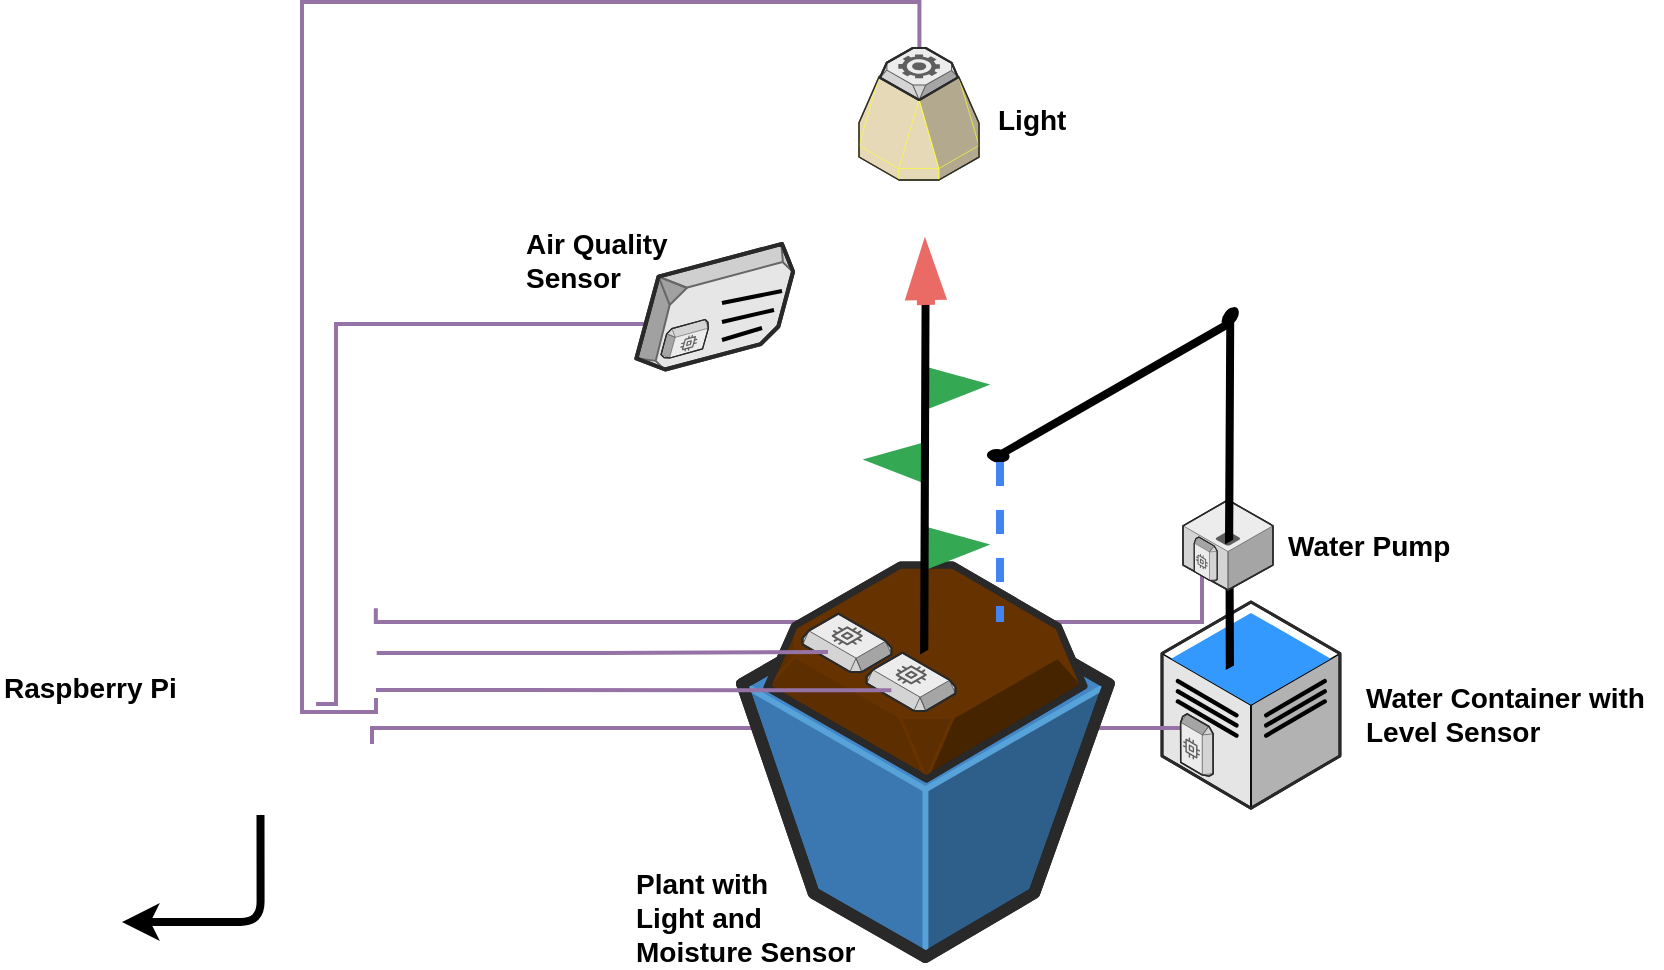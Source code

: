 <mxfile version="12.2.4" pages="1"><diagram id="wHQbugQHPcXUJH5u4Kjb" name="Page-1"><mxGraphModel dx="1669" dy="933" grid="1" gridSize="10" guides="1" tooltips="1" connect="1" arrows="1" fold="1" page="1" pageScale="1" pageWidth="827" pageHeight="1169" math="0" shadow="0"><root><mxCell id="0"/><mxCell id="1" parent="0"/><mxCell id="nZwNne1TsJTp2XRas-D2-83" value="" style="edgeStyle=orthogonalEdgeStyle;fontSize=12;html=1;endArrow=none;endFill=0;rounded=0;strokeWidth=2;endSize=4;startSize=4;dashed=0;strokeColor=#9673a6;fillColor=#e1d5e7;" edge="1" parent="1"><mxGeometry width="100" relative="1" as="geometry"><mxPoint x="310" y="481" as="sourcePoint"/><mxPoint x="107" y="671" as="targetPoint"/><Array as="points"><mxPoint x="117" y="481"/><mxPoint x="117" y="671"/></Array></mxGeometry></mxCell><mxCell id="nZwNne1TsJTp2XRas-D2-61" value="" style="edgeStyle=orthogonalEdgeStyle;fontSize=12;html=1;endArrow=none;endFill=0;rounded=0;strokeWidth=2;endSize=4;startSize=4;dashed=0;strokeColor=#9673a6;exitX=0.5;exitY=0;exitDx=0;exitDy=0;fillColor=#e1d5e7;entryX=0.5;entryY=0;entryDx=0;entryDy=0;" edge="1" parent="1" target="nZwNne1TsJTp2XRas-D2-49"><mxGeometry width="100" relative="1" as="geometry"><mxPoint x="408.714" y="352.738" as="sourcePoint"/><mxPoint x="130" y="610" as="targetPoint"/><Array as="points"><mxPoint x="408" y="320"/><mxPoint x="100" y="320"/><mxPoint x="100" y="675"/><mxPoint x="137" y="675"/></Array></mxGeometry></mxCell><mxCell id="nZwNne1TsJTp2XRas-D2-46" value="" style="shape=image;html=1;verticalAlign=top;verticalLabelPosition=bottom;labelBackgroundColor=#ffffff;imageAspect=0;aspect=fixed;image=https://cdn4.iconfinder.com/data/icons/logos-and-brands/512/272_Raspberry_Pi_logo-128.png;dashed=1;dashPattern=1 2;strokeColor=#66FF66;fillColor=#3399FF;gradientColor=none;" vertex="1" parent="1"><mxGeometry x="408.5" y="510" width="28" height="28" as="geometry"/></mxCell><mxCell id="nZwNne1TsJTp2XRas-D2-74" value="" style="edgeStyle=orthogonalEdgeStyle;fontSize=12;html=1;endArrow=none;endFill=0;rounded=0;strokeWidth=2;endSize=4;startSize=4;dashed=0;strokeColor=#9673a6;fillColor=#e1d5e7;exitX=0.116;exitY=0.001;exitDx=0;exitDy=0;exitPerimeter=0;" edge="1" parent="1" source="nZwNne1TsJTp2XRas-D2-49"><mxGeometry width="100" relative="1" as="geometry"><mxPoint x="194.5" y="659" as="sourcePoint"/><mxPoint x="550" y="595" as="targetPoint"/><Array as="points"><mxPoint x="550" y="630"/></Array></mxGeometry></mxCell><mxCell id="nZwNne1TsJTp2XRas-D2-34" value="" style="verticalLabelPosition=bottom;html=1;verticalAlign=top;strokeWidth=1;align=center;outlineConnect=0;dashed=0;outlineConnect=0;shape=mxgraph.aws3d.dataCenter;aspect=fixed;dashPattern=1 2;" vertex="1" parent="1"><mxGeometry x="530" y="620" width="88.969" height="103.091" as="geometry"/></mxCell><mxCell id="nZwNne1TsJTp2XRas-D2-62" value="" style="edgeStyle=orthogonalEdgeStyle;fontSize=12;html=1;endArrow=none;endFill=0;rounded=0;strokeWidth=2;endSize=4;startSize=4;dashed=0;strokeColor=#9673a6;fillColor=#e1d5e7;exitX=0.685;exitY=0.015;exitDx=0;exitDy=0;exitPerimeter=0;" edge="1" parent="1"><mxGeometry width="100" relative="1" as="geometry"><mxPoint x="136" y="690" as="sourcePoint"/><mxPoint x="541" y="687" as="targetPoint"/><Array as="points"><mxPoint x="135" y="683"/><mxPoint x="541" y="683"/></Array></mxGeometry></mxCell><mxCell id="nZwNne1TsJTp2XRas-D2-25" value="" style="edgeStyle=orthogonalEdgeStyle;fontSize=12;html=1;endArrow=blockThin;endFill=1;rounded=0;strokeWidth=9;endSize=4;startSize=4;strokeColor=#34A853;dashed=0;" edge="1" parent="1"><mxGeometry width="100" relative="1" as="geometry"><mxPoint x="404.5" y="549" as="sourcePoint"/><mxPoint x="384.5" y="549" as="targetPoint"/></mxGeometry></mxCell><mxCell id="nZwNne1TsJTp2XRas-D2-23" value="" style="edgeStyle=orthogonalEdgeStyle;fontSize=12;html=1;endArrow=blockThin;endFill=1;rounded=0;strokeWidth=9;endSize=4;startSize=4;strokeColor=#34A853;dashed=0;" edge="1" parent="1"><mxGeometry width="100" relative="1" as="geometry"><mxPoint x="420" y="511.5" as="sourcePoint"/><mxPoint x="440" y="511.5" as="targetPoint"/></mxGeometry></mxCell><mxCell id="nZwNne1TsJTp2XRas-D2-8" value="" style="verticalLabelPosition=bottom;html=1;verticalAlign=top;strokeWidth=1;align=center;outlineConnect=0;dashed=0;outlineConnect=0;shape=mxgraph.aws3d.s3Bucket;fillColor=#4286c5;strokeColor=#57A2D8;aspect=fixed;" vertex="1" parent="1"><mxGeometry x="320" y="608.505" width="183.437" height="188.995" as="geometry"/></mxCell><mxCell id="nZwNne1TsJTp2XRas-D2-10" value="" style="verticalLabelPosition=bottom;html=1;verticalAlign=top;strokeWidth=1;align=center;outlineConnect=0;dashed=0;outlineConnect=0;shape=mxgraph.aws3d.ami2;aspect=fixed;fillColor=#663300;strokeColor=#663300;" vertex="1" parent="1"><mxGeometry x="332.545" y="601.498" width="158.423" height="107.005" as="geometry"/></mxCell><mxCell id="nZwNne1TsJTp2XRas-D2-12" value="" style="verticalLabelPosition=bottom;html=1;verticalAlign=top;strokeWidth=1;align=center;outlineConnect=0;dashed=0;outlineConnect=0;shape=mxgraph.aws3d.ebs2;fillColor=#ECECEC;strokeColor=#5E5E5E;aspect=fixed;" vertex="1" parent="1"><mxGeometry x="350.273" y="625.817" width="44.469" height="29.183" as="geometry"/></mxCell><mxCell id="nZwNne1TsJTp2XRas-D2-26" value="" style="edgeStyle=orthogonalEdgeStyle;fontSize=12;html=1;endArrow=blockThin;endFill=1;rounded=0;strokeWidth=9;endSize=4;startSize=4;strokeColor=#34A853;dashed=0;" edge="1" parent="1"><mxGeometry width="100" relative="1" as="geometry"><mxPoint x="420.0" y="591.5" as="sourcePoint"/><mxPoint x="440.0" y="591.5" as="targetPoint"/></mxGeometry></mxCell><mxCell id="nZwNne1TsJTp2XRas-D2-4" value="" style="verticalLabelPosition=bottom;html=1;verticalAlign=top;strokeWidth=1;align=center;outlineConnect=0;dashed=0;outlineConnect=0;shape=mxgraph.aws3d.arrowlessNE;fillColor=#000000;aspect=fixed;rotation=120;" vertex="1" parent="1"><mxGeometry x="327.545" y="501.5" width="168.15" height="95.887" as="geometry"/></mxCell><mxCell id="nZwNne1TsJTp2XRas-D2-27" value="" style="edgeStyle=orthogonalEdgeStyle;fontSize=12;html=1;endArrow=blockThin;endFill=1;rounded=0;strokeWidth=9;endSize=4;startSize=4;strokeColor=#EA6B66;dashed=0;" edge="1" parent="1"><mxGeometry width="100" relative="1" as="geometry"><mxPoint x="412" y="471.5" as="sourcePoint"/><mxPoint x="411.5" y="441.5" as="targetPoint"/><Array as="points"><mxPoint x="411.5" y="471.5"/></Array></mxGeometry></mxCell><mxCell id="nZwNne1TsJTp2XRas-D2-40" value="" style="verticalLabelPosition=bottom;html=1;verticalAlign=top;strokeWidth=1;align=center;outlineConnect=0;dashed=0;outlineConnect=0;shape=mxgraph.aws3d.arrowlessNE;fillColor=#000000;aspect=fixed;dashPattern=1 2;" vertex="1" parent="1"><mxGeometry x="443" y="480.5" width="121" height="69" as="geometry"/></mxCell><mxCell id="nZwNne1TsJTp2XRas-D2-41" value="" style="edgeStyle=orthogonalEdgeStyle;fontSize=12;html=1;endArrow=none;endFill=0;rounded=0;strokeWidth=4;endSize=4;startSize=4;dashed=1;strokeColor=#4284F3;" edge="1" parent="1"><mxGeometry width="100" relative="1" as="geometry"><mxPoint x="449" y="550" as="sourcePoint"/><mxPoint x="449" y="630" as="targetPoint"/></mxGeometry></mxCell><mxCell id="nZwNne1TsJTp2XRas-D2-42" value="" style="shape=image;html=1;verticalAlign=top;verticalLabelPosition=bottom;labelBackgroundColor=#ffffff;imageAspect=0;aspect=fixed;image=https://cdn4.iconfinder.com/data/icons/logos-and-brands/512/272_Raspberry_Pi_logo-128.png;dashed=1;dashPattern=1 2;strokeColor=#66FF66;fillColor=#3399FF;gradientColor=none;" vertex="1" parent="1"><mxGeometry x="384" y="547" width="28" height="28" as="geometry"/></mxCell><mxCell id="nZwNne1TsJTp2XRas-D2-49" value="" style="shape=image;verticalLabelPosition=bottom;labelBackgroundColor=#ffffff;verticalAlign=top;aspect=fixed;imageAspect=0;image=https://encrypted-tbn0.gstatic.com/images?q=tbn:ANd9GcQDYu6c2Cwm9qdgJySkFIrWOC2N2x60STunmW6X9x-X503XwpAFLw&amp;s;rotation=90;" vertex="1" parent="1"><mxGeometry x="40" y="629.5" width="117" height="77" as="geometry"/></mxCell><mxCell id="nZwNne1TsJTp2XRas-D2-51" value="" style="verticalLabelPosition=bottom;html=1;verticalAlign=top;strokeWidth=1;align=center;outlineConnect=0;dashed=0;outlineConnect=0;shape=mxgraph.aws3d.glacier;fillColor=#FFF2CC;strokeColor=#FFFF33;aspect=fixed;dashPattern=1 2;rotation=0;" vertex="1" parent="1"><mxGeometry x="378.5" y="346" width="60" height="63" as="geometry"/></mxCell><mxCell id="nZwNne1TsJTp2XRas-D2-52" value="" style="verticalLabelPosition=bottom;html=1;verticalAlign=top;strokeWidth=1;align=center;outlineConnect=0;dashed=0;outlineConnect=0;shape=mxgraph.aws3d.worker;fillColor=#ECECEC;strokeColor=#5E5E5E;aspect=fixed;dashPattern=1 2;" vertex="1" parent="1"><mxGeometry x="389" y="343" width="39" height="26" as="geometry"/></mxCell><mxCell id="nZwNne1TsJTp2XRas-D2-56" value="" style="verticalLabelPosition=bottom;html=1;verticalAlign=top;strokeWidth=1;align=center;outlineConnect=0;dashed=0;outlineConnect=0;shape=mxgraph.aws3d.ebs2;fillColor=#ECECEC;strokeColor=#5E5E5E;aspect=fixed;" vertex="1" parent="1"><mxGeometry x="382.273" y="645.317" width="44.469" height="29.183" as="geometry"/></mxCell><mxCell id="nZwNne1TsJTp2XRas-D2-58" value="" style="edgeStyle=orthogonalEdgeStyle;fontSize=12;html=1;endArrow=none;endFill=0;rounded=0;strokeWidth=2;endSize=4;startSize=4;dashed=0;strokeColor=#9673a6;fillColor=#e1d5e7;exitX=0.25;exitY=0;exitDx=0;exitDy=0;" edge="1" parent="1"><mxGeometry width="100" relative="1" as="geometry"><mxPoint x="137.333" y="645.5" as="sourcePoint"/><mxPoint x="363" y="645" as="targetPoint"/><Array as="points"><mxPoint x="250" y="645"/></Array></mxGeometry></mxCell><mxCell id="nZwNne1TsJTp2XRas-D2-59" value="" style="edgeStyle=orthogonalEdgeStyle;fontSize=12;html=1;endArrow=none;endFill=0;rounded=0;strokeWidth=2;endSize=4;startSize=4;dashed=0;strokeColor=#9673a6;fillColor=#e1d5e7;" edge="1" parent="1"><mxGeometry width="100" relative="1" as="geometry"><mxPoint x="137" y="664" as="sourcePoint"/><mxPoint x="394.667" y="664.167" as="targetPoint"/><Array as="points"><mxPoint x="168" y="664"/></Array></mxGeometry></mxCell><mxCell id="nZwNne1TsJTp2XRas-D2-36" value="" style="verticalLabelPosition=bottom;html=1;verticalAlign=top;strokeWidth=1;align=center;outlineConnect=0;dashed=0;outlineConnect=0;shape=stencil(nZJhDoIwDIVPs79mbomRnwblAp5g4pTF2ZINQW/voMyogFETEsL36Gv3ViZTX6hSM8GVL3VeMblmQtTKGbWzAYugFATlYsYJgDprYtsSK2K+cnjSjdlX/e8GCu1MrzbEFoIs5IbxVcDtI9McAUJrg+CZyN7EAzp9dHiB/YsQZWqbo0UXAL27VoBA42ejdQdj7UgVE1LKJMmyD6Wlao84EKJ8xrqN89qHNo+h3Qjw/nvMO1pYA08WMbSHxXz5s8dgjMdlfu/B/xkjt+j1VJKBT4RJFzTchkAGC9FR2uIO3AE=);aspect=fixed;dashPattern=1 2;fillColor=#3399FF;gradientColor=none;overflow=visible;" vertex="1" parent="1"><mxGeometry x="534.571" y="625.445" width="79.79" height="45.897" as="geometry"/></mxCell><mxCell id="nZwNne1TsJTp2XRas-D2-38" value="" style="verticalLabelPosition=bottom;html=1;verticalAlign=top;strokeWidth=1;align=center;outlineConnect=0;dashed=0;outlineConnect=0;shape=mxgraph.aws3d.ebs2;fillColor=#ECECEC;strokeColor=#5E5E5E;aspect=fixed;dashPattern=1 2;rotation=-120;" vertex="1" parent="1"><mxGeometry x="530.714" y="681.527" width="32.481" height="21.183" as="geometry"/></mxCell><mxCell id="nZwNne1TsJTp2XRas-D2-72" value="" style="verticalLabelPosition=bottom;html=1;verticalAlign=top;strokeWidth=1;align=center;outlineConnect=0;dashed=0;outlineConnect=0;shape=mxgraph.aws3d.arrowlessNE;fillColor=#000000;aspect=fixed;dashPattern=1 2;rotation=120;" vertex="1" parent="1"><mxGeometry x="531" y="597" width="66" height="38" as="geometry"/></mxCell><mxCell id="nZwNne1TsJTp2XRas-D2-71" value="" style="verticalLabelPosition=bottom;html=1;verticalAlign=top;strokeWidth=1;align=center;outlineConnect=0;dashed=0;outlineConnect=0;shape=mxgraph.aws3d.application_server;fillColor=#ECECEC;strokeColor=#5E5E5E;aspect=fixed;dashPattern=1 2;" vertex="1" parent="1"><mxGeometry x="540.5" y="569" width="45" height="45" as="geometry"/></mxCell><mxCell id="nZwNne1TsJTp2XRas-D2-39" value="" style="verticalLabelPosition=bottom;html=1;verticalAlign=top;strokeWidth=1;align=center;outlineConnect=0;dashed=0;outlineConnect=0;shape=mxgraph.aws3d.arrowlessNE;fillColor=#000000;aspect=fixed;dashPattern=1 2;rotation=120;" vertex="1" parent="1"><mxGeometry x="512" y="502" width="104" height="59" as="geometry"/></mxCell><mxCell id="nZwNne1TsJTp2XRas-D2-73" value="" style="verticalLabelPosition=bottom;html=1;verticalAlign=top;strokeWidth=1;align=center;outlineConnect=0;dashed=0;outlineConnect=0;shape=mxgraph.aws3d.ebs2;fillColor=#ECECEC;strokeColor=#5E5E5E;aspect=fixed;dashPattern=1 2;rotation=-120;" vertex="1" parent="1"><mxGeometry x="540" y="591.5" width="23" height="15" as="geometry"/></mxCell><mxCell id="nZwNne1TsJTp2XRas-D2-77" value="" style="endArrow=classic;html=1;strokeColor=#000000;strokeWidth=4;edgeStyle=orthogonalEdgeStyle;exitX=1;exitY=0.75;exitDx=0;exitDy=0;" edge="1" parent="1" source="nZwNne1TsJTp2XRas-D2-49"><mxGeometry width="50" height="50" relative="1" as="geometry"><mxPoint x="110" y="870" as="sourcePoint"/><mxPoint x="10" y="780" as="targetPoint"/><Array as="points"><mxPoint x="79" y="780"/></Array></mxGeometry></mxCell><mxCell id="nZwNne1TsJTp2XRas-D2-91" value="" style="group" vertex="1" connectable="0" parent="1"><mxGeometry x="260" y="442" width="92" height="60" as="geometry"/></mxCell><mxCell id="nZwNne1TsJTp2XRas-D2-90" value="" style="group" vertex="1" connectable="0" parent="nZwNne1TsJTp2XRas-D2-91"><mxGeometry width="92" height="60" as="geometry"/></mxCell><mxCell id="nZwNne1TsJTp2XRas-D2-81" value="" style="verticalLabelPosition=bottom;html=1;verticalAlign=top;strokeWidth=1;align=center;outlineConnect=0;dashed=0;outlineConnect=0;shape=mxgraph.aws3d.snapshot;fillColor=#E6E6E6;strokeColor=#666666;aspect=fixed;dashPattern=1 2;rotation=135;fontColor=#333333;" vertex="1" parent="nZwNne1TsJTp2XRas-D2-90"><mxGeometry width="92" height="60" as="geometry"/></mxCell><mxCell id="nZwNne1TsJTp2XRas-D2-92" value="" style="group" vertex="1" connectable="0" parent="nZwNne1TsJTp2XRas-D2-90"><mxGeometry x="50" y="22.5" width="30" height="24.5" as="geometry"/></mxCell><mxCell id="nZwNne1TsJTp2XRas-D2-87" value="" style="endArrow=none;html=1;strokeColor=#000000;strokeWidth=2;" edge="1" parent="nZwNne1TsJTp2XRas-D2-92"><mxGeometry width="50" height="50" relative="1" as="geometry"><mxPoint y="6" as="sourcePoint"/><mxPoint x="30" as="targetPoint"/></mxGeometry></mxCell><mxCell id="nZwNne1TsJTp2XRas-D2-88" value="" style="endArrow=none;html=1;strokeColor=#000000;strokeWidth=2;" edge="1" parent="nZwNne1TsJTp2XRas-D2-92"><mxGeometry width="50" height="50" relative="1" as="geometry"><mxPoint y="15.5" as="sourcePoint"/><mxPoint x="26" y="9.5" as="targetPoint"/></mxGeometry></mxCell><mxCell id="nZwNne1TsJTp2XRas-D2-89" value="" style="endArrow=none;html=1;strokeColor=#000000;strokeWidth=2;" edge="1" parent="nZwNne1TsJTp2XRas-D2-92"><mxGeometry width="50" height="50" relative="1" as="geometry"><mxPoint y="24.5" as="sourcePoint"/><mxPoint x="20" y="18.5" as="targetPoint"/></mxGeometry></mxCell><mxCell id="nZwNne1TsJTp2XRas-D2-85" value="" style="verticalLabelPosition=bottom;html=1;verticalAlign=top;strokeWidth=1;align=center;outlineConnect=0;dashed=0;outlineConnect=0;shape=mxgraph.aws3d.ebs2;fillColor=#ECECEC;strokeColor=#5E5E5E;aspect=fixed;dashPattern=1 2;rotation=135;" vertex="1" parent="nZwNne1TsJTp2XRas-D2-91"><mxGeometry x="18" y="38" width="28" height="18" as="geometry"/></mxCell><mxCell id="nZwNne1TsJTp2XRas-D2-93" value="&lt;font style=&quot;font-size: 14px&quot;&gt;&lt;b&gt;Water Pump&lt;/b&gt;&lt;/font&gt;" style="text;html=1;resizable=0;points=[];autosize=1;align=left;verticalAlign=top;spacingTop=-4;" vertex="1" parent="1"><mxGeometry x="591" y="580.5" width="100" height="20" as="geometry"/></mxCell><mxCell id="nZwNne1TsJTp2XRas-D2-94" value="&lt;font style=&quot;font-size: 14px&quot;&gt;&lt;b&gt;Water Container with&lt;br&gt;Level Sensor&lt;br&gt;&lt;/b&gt;&lt;/font&gt;" style="text;html=1;resizable=0;points=[];autosize=1;align=left;verticalAlign=top;spacingTop=-4;" vertex="1" parent="1"><mxGeometry x="630" y="656.5" width="150" height="30" as="geometry"/></mxCell><mxCell id="nZwNne1TsJTp2XRas-D2-95" value="&lt;font style=&quot;font-size: 14px&quot;&gt;&lt;b&gt;Light&lt;/b&gt;&lt;/font&gt;&lt;br&gt;" style="text;html=1;resizable=0;points=[];autosize=1;align=left;verticalAlign=top;spacingTop=-4;" vertex="1" parent="1"><mxGeometry x="445.5" y="367.5" width="50" height="20" as="geometry"/></mxCell><mxCell id="nZwNne1TsJTp2XRas-D2-96" value="&lt;b style=&quot;font-size: 14px&quot;&gt;Air Quality &lt;br&gt;Sensor&lt;/b&gt;" style="text;html=1;resizable=0;points=[];autosize=1;align=left;verticalAlign=top;spacingTop=-4;" vertex="1" parent="1"><mxGeometry x="210" y="430" width="90" height="30" as="geometry"/></mxCell><mxCell id="nZwNne1TsJTp2XRas-D2-97" value="&lt;font style=&quot;font-size: 14px&quot;&gt;&lt;b&gt;Raspberry Pi&lt;/b&gt;&lt;/font&gt;" style="text;html=1;resizable=0;points=[];autosize=1;align=left;verticalAlign=top;spacingTop=-4;" vertex="1" parent="1"><mxGeometry x="-51" y="651.5" width="100" height="20" as="geometry"/></mxCell><mxCell id="nZwNne1TsJTp2XRas-D2-98" value="&lt;b style=&quot;font-size: 14px&quot;&gt;Plant with&lt;br&gt;Light and&lt;br&gt;Moisture Sensor&lt;/b&gt;" style="text;html=1;resizable=0;points=[];autosize=1;align=left;verticalAlign=top;spacingTop=-4;" vertex="1" parent="1"><mxGeometry x="264.5" y="750" width="130" height="40" as="geometry"/></mxCell></root></mxGraphModel></diagram></mxfile>